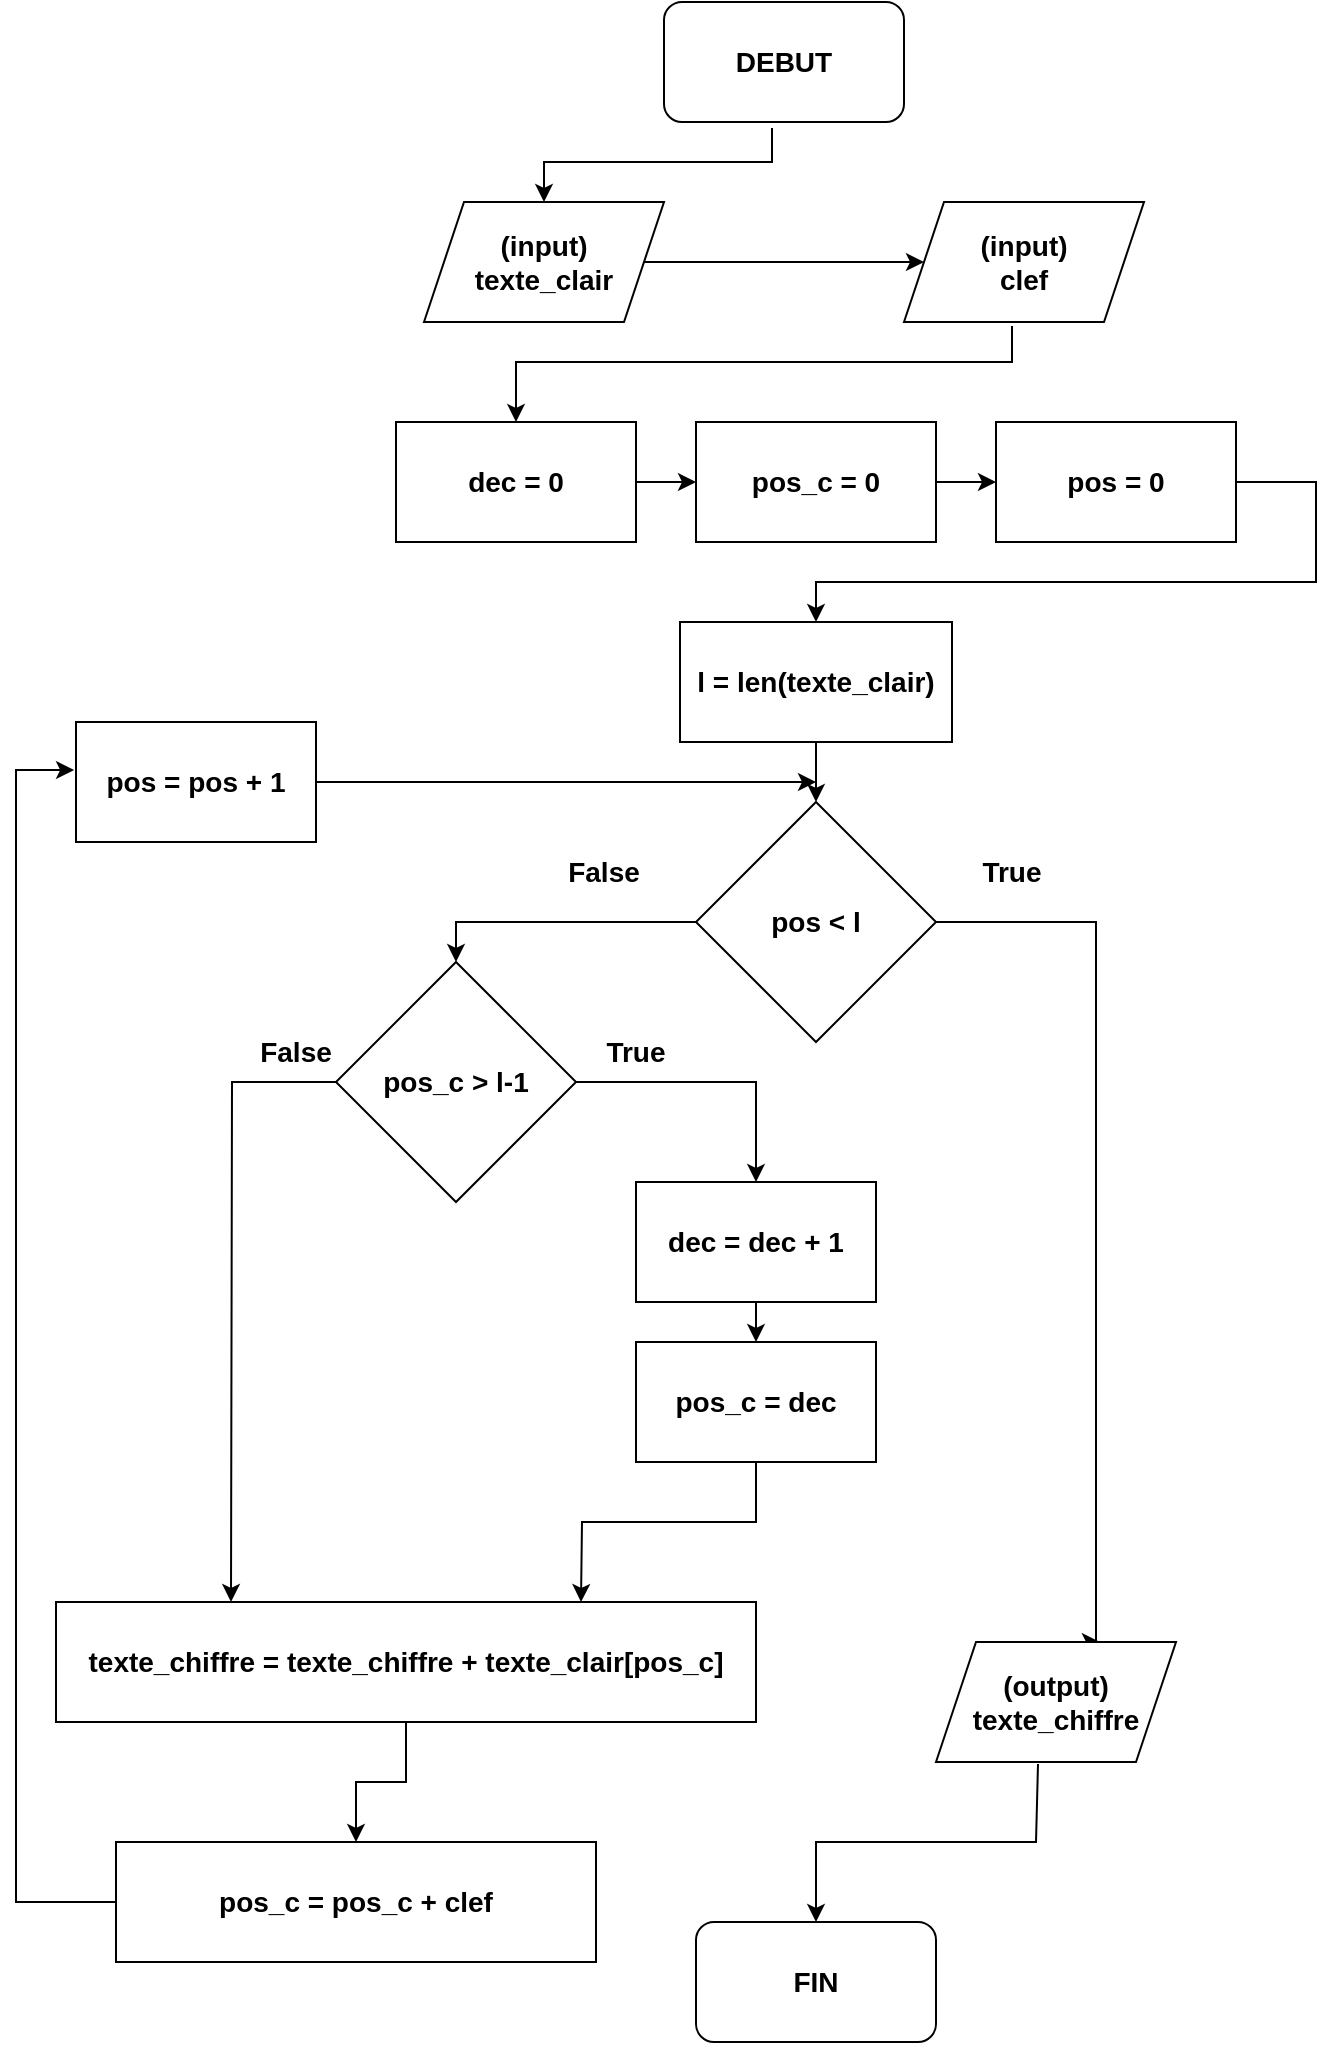 <mxfile version="20.3.0" type="device"><diagram id="C5RBs43oDa-KdzZeNtuy" name="Page-1"><mxGraphModel dx="1102" dy="685" grid="1" gridSize="10" guides="1" tooltips="1" connect="1" arrows="1" fold="1" page="1" pageScale="1" pageWidth="827" pageHeight="1169" math="0" shadow="0"><root><mxCell id="WIyWlLk6GJQsqaUBKTNV-0"/><mxCell id="WIyWlLk6GJQsqaUBKTNV-1" parent="WIyWlLk6GJQsqaUBKTNV-0"/><mxCell id="aDNnPtq66XHRU5xqT7h9-0" value="&lt;b&gt;&lt;font style=&quot;font-size: 14px;&quot;&gt;DEBUT&lt;/font&gt;&lt;/b&gt;" style="rounded=1;whiteSpace=wrap;html=1;" vertex="1" parent="WIyWlLk6GJQsqaUBKTNV-1"><mxGeometry x="354" y="20" width="120" height="60" as="geometry"/></mxCell><mxCell id="aDNnPtq66XHRU5xqT7h9-1" value="&lt;b&gt;(input)&lt;br&gt;texte_clair&lt;/b&gt;" style="shape=parallelogram;perimeter=parallelogramPerimeter;whiteSpace=wrap;html=1;fixedSize=1;fontSize=14;" vertex="1" parent="WIyWlLk6GJQsqaUBKTNV-1"><mxGeometry x="234" y="120" width="120" height="60" as="geometry"/></mxCell><mxCell id="aDNnPtq66XHRU5xqT7h9-2" value="&lt;b&gt;(input)&lt;br&gt;clef&lt;/b&gt;" style="shape=parallelogram;perimeter=parallelogramPerimeter;whiteSpace=wrap;html=1;fixedSize=1;fontSize=14;" vertex="1" parent="WIyWlLk6GJQsqaUBKTNV-1"><mxGeometry x="474" y="120" width="120" height="60" as="geometry"/></mxCell><mxCell id="aDNnPtq66XHRU5xqT7h9-8" value="&lt;b&gt;dec = 0&lt;/b&gt;" style="rounded=0;whiteSpace=wrap;html=1;fontSize=14;" vertex="1" parent="WIyWlLk6GJQsqaUBKTNV-1"><mxGeometry x="220" y="230" width="120" height="60" as="geometry"/></mxCell><mxCell id="aDNnPtq66XHRU5xqT7h9-10" value="&lt;b&gt;pos_c = 0&lt;/b&gt;" style="rounded=0;whiteSpace=wrap;html=1;fontSize=14;" vertex="1" parent="WIyWlLk6GJQsqaUBKTNV-1"><mxGeometry x="370" y="230" width="120" height="60" as="geometry"/></mxCell><mxCell id="aDNnPtq66XHRU5xqT7h9-11" value="" style="endArrow=classic;html=1;rounded=0;fontSize=14;exitX=1;exitY=0.5;exitDx=0;exitDy=0;entryX=0;entryY=0.5;entryDx=0;entryDy=0;" edge="1" parent="WIyWlLk6GJQsqaUBKTNV-1" source="aDNnPtq66XHRU5xqT7h9-8" target="aDNnPtq66XHRU5xqT7h9-10"><mxGeometry width="50" height="50" relative="1" as="geometry"><mxPoint x="390" y="380" as="sourcePoint"/><mxPoint x="440" y="330" as="targetPoint"/></mxGeometry></mxCell><mxCell id="aDNnPtq66XHRU5xqT7h9-33" style="edgeStyle=orthogonalEdgeStyle;rounded=0;orthogonalLoop=1;jettySize=auto;html=1;entryX=0.5;entryY=0;entryDx=0;entryDy=0;fontSize=14;" edge="1" parent="WIyWlLk6GJQsqaUBKTNV-1" source="aDNnPtq66XHRU5xqT7h9-12" target="aDNnPtq66XHRU5xqT7h9-15"><mxGeometry relative="1" as="geometry"/></mxCell><mxCell id="aDNnPtq66XHRU5xqT7h9-12" value="&lt;b&gt;l = len(texte_clair)&lt;/b&gt;" style="rounded=0;whiteSpace=wrap;html=1;fontSize=14;" vertex="1" parent="WIyWlLk6GJQsqaUBKTNV-1"><mxGeometry x="362" y="330" width="136" height="60" as="geometry"/></mxCell><mxCell id="aDNnPtq66XHRU5xqT7h9-45" style="edgeStyle=orthogonalEdgeStyle;rounded=0;orthogonalLoop=1;jettySize=auto;html=1;entryX=0.683;entryY=0;entryDx=0;entryDy=0;entryPerimeter=0;fontSize=14;" edge="1" parent="WIyWlLk6GJQsqaUBKTNV-1" source="aDNnPtq66XHRU5xqT7h9-15" target="aDNnPtq66XHRU5xqT7h9-20"><mxGeometry relative="1" as="geometry"><Array as="points"><mxPoint x="570" y="480"/><mxPoint x="570" y="840"/></Array></mxGeometry></mxCell><mxCell id="aDNnPtq66XHRU5xqT7h9-15" value="&lt;b&gt;pos &amp;lt; l&lt;/b&gt;" style="rhombus;whiteSpace=wrap;html=1;fontSize=14;" vertex="1" parent="WIyWlLk6GJQsqaUBKTNV-1"><mxGeometry x="370" y="420" width="120" height="120" as="geometry"/></mxCell><mxCell id="aDNnPtq66XHRU5xqT7h9-32" style="edgeStyle=orthogonalEdgeStyle;rounded=0;orthogonalLoop=1;jettySize=auto;html=1;fontSize=14;entryX=0.5;entryY=0;entryDx=0;entryDy=0;" edge="1" parent="WIyWlLk6GJQsqaUBKTNV-1" source="aDNnPtq66XHRU5xqT7h9-16" target="aDNnPtq66XHRU5xqT7h9-12"><mxGeometry relative="1" as="geometry"><mxPoint x="720" y="300" as="targetPoint"/><Array as="points"><mxPoint x="680" y="260"/><mxPoint x="680" y="310"/><mxPoint x="430" y="310"/></Array></mxGeometry></mxCell><mxCell id="aDNnPtq66XHRU5xqT7h9-16" value="&lt;b&gt;pos = 0&lt;/b&gt;" style="rounded=0;whiteSpace=wrap;html=1;fontSize=14;" vertex="1" parent="WIyWlLk6GJQsqaUBKTNV-1"><mxGeometry x="520" y="230" width="120" height="60" as="geometry"/></mxCell><mxCell id="aDNnPtq66XHRU5xqT7h9-18" value="&lt;b&gt;True&lt;/b&gt;" style="text;html=1;strokeColor=none;fillColor=none;align=center;verticalAlign=middle;whiteSpace=wrap;rounded=0;fontSize=14;" vertex="1" parent="WIyWlLk6GJQsqaUBKTNV-1"><mxGeometry x="498" y="440" width="60" height="30" as="geometry"/></mxCell><mxCell id="aDNnPtq66XHRU5xqT7h9-19" value="&lt;b&gt;False&lt;/b&gt;" style="text;html=1;strokeColor=none;fillColor=none;align=center;verticalAlign=middle;whiteSpace=wrap;rounded=0;fontSize=14;" vertex="1" parent="WIyWlLk6GJQsqaUBKTNV-1"><mxGeometry x="294" y="440" width="60" height="30" as="geometry"/></mxCell><mxCell id="aDNnPtq66XHRU5xqT7h9-20" value="&lt;b&gt;(output)&lt;br&gt;texte_chiffre&lt;/b&gt;" style="shape=parallelogram;perimeter=parallelogramPerimeter;whiteSpace=wrap;html=1;fixedSize=1;fontSize=14;" vertex="1" parent="WIyWlLk6GJQsqaUBKTNV-1"><mxGeometry x="490" y="840" width="120" height="60" as="geometry"/></mxCell><mxCell id="aDNnPtq66XHRU5xqT7h9-21" value="&lt;b&gt;FIN&lt;/b&gt;" style="rounded=1;whiteSpace=wrap;html=1;fontSize=14;" vertex="1" parent="WIyWlLk6GJQsqaUBKTNV-1"><mxGeometry x="370" y="980" width="120" height="60" as="geometry"/></mxCell><mxCell id="aDNnPtq66XHRU5xqT7h9-22" value="" style="endArrow=classic;html=1;rounded=0;fontSize=14;exitX=1;exitY=0.5;exitDx=0;exitDy=0;entryX=0;entryY=0.5;entryDx=0;entryDy=0;" edge="1" parent="WIyWlLk6GJQsqaUBKTNV-1" source="aDNnPtq66XHRU5xqT7h9-10" target="aDNnPtq66XHRU5xqT7h9-16"><mxGeometry width="50" height="50" relative="1" as="geometry"><mxPoint x="350" y="270" as="sourcePoint"/><mxPoint x="380" y="270" as="targetPoint"/></mxGeometry></mxCell><mxCell id="aDNnPtq66XHRU5xqT7h9-24" value="" style="endArrow=classic;html=1;rounded=0;fontSize=14;exitX=0.45;exitY=1.05;exitDx=0;exitDy=0;exitPerimeter=0;entryX=0.5;entryY=0;entryDx=0;entryDy=0;" edge="1" parent="WIyWlLk6GJQsqaUBKTNV-1" source="aDNnPtq66XHRU5xqT7h9-0" target="aDNnPtq66XHRU5xqT7h9-1"><mxGeometry width="50" height="50" relative="1" as="geometry"><mxPoint x="390" y="360" as="sourcePoint"/><mxPoint x="440" y="310" as="targetPoint"/><Array as="points"><mxPoint x="408" y="100"/><mxPoint x="294" y="100"/></Array></mxGeometry></mxCell><mxCell id="aDNnPtq66XHRU5xqT7h9-25" value="" style="endArrow=classic;html=1;rounded=0;fontSize=14;exitX=1;exitY=0.5;exitDx=0;exitDy=0;entryX=0;entryY=0.5;entryDx=0;entryDy=0;" edge="1" parent="WIyWlLk6GJQsqaUBKTNV-1" source="aDNnPtq66XHRU5xqT7h9-1" target="aDNnPtq66XHRU5xqT7h9-2"><mxGeometry width="50" height="50" relative="1" as="geometry"><mxPoint x="390" y="360" as="sourcePoint"/><mxPoint x="440" y="310" as="targetPoint"/></mxGeometry></mxCell><mxCell id="aDNnPtq66XHRU5xqT7h9-26" value="" style="endArrow=classic;html=1;rounded=0;fontSize=14;exitX=0.45;exitY=1.033;exitDx=0;exitDy=0;exitPerimeter=0;entryX=0.5;entryY=0;entryDx=0;entryDy=0;" edge="1" parent="WIyWlLk6GJQsqaUBKTNV-1" source="aDNnPtq66XHRU5xqT7h9-2" target="aDNnPtq66XHRU5xqT7h9-8"><mxGeometry width="50" height="50" relative="1" as="geometry"><mxPoint x="390" y="360" as="sourcePoint"/><mxPoint x="440" y="310" as="targetPoint"/><Array as="points"><mxPoint x="528" y="200"/><mxPoint x="280" y="200"/></Array></mxGeometry></mxCell><mxCell id="aDNnPtq66XHRU5xqT7h9-34" style="edgeStyle=orthogonalEdgeStyle;rounded=0;orthogonalLoop=1;jettySize=auto;html=1;entryX=0.5;entryY=0;entryDx=0;entryDy=0;fontSize=14;" edge="1" parent="WIyWlLk6GJQsqaUBKTNV-1" source="aDNnPtq66XHRU5xqT7h9-27" target="aDNnPtq66XHRU5xqT7h9-28"><mxGeometry relative="1" as="geometry"/></mxCell><mxCell id="aDNnPtq66XHRU5xqT7h9-27" value="&lt;b&gt;pos_c &amp;gt; l-1&lt;/b&gt;" style="rhombus;whiteSpace=wrap;html=1;fontSize=14;" vertex="1" parent="WIyWlLk6GJQsqaUBKTNV-1"><mxGeometry x="190" y="500" width="120" height="120" as="geometry"/></mxCell><mxCell id="aDNnPtq66XHRU5xqT7h9-35" style="edgeStyle=orthogonalEdgeStyle;rounded=0;orthogonalLoop=1;jettySize=auto;html=1;exitX=0.5;exitY=1;exitDx=0;exitDy=0;entryX=0.5;entryY=0;entryDx=0;entryDy=0;fontSize=14;" edge="1" parent="WIyWlLk6GJQsqaUBKTNV-1" source="aDNnPtq66XHRU5xqT7h9-28" target="aDNnPtq66XHRU5xqT7h9-29"><mxGeometry relative="1" as="geometry"/></mxCell><mxCell id="aDNnPtq66XHRU5xqT7h9-28" value="&lt;b&gt;dec = dec + 1&lt;/b&gt;" style="rounded=0;whiteSpace=wrap;html=1;fontSize=14;" vertex="1" parent="WIyWlLk6GJQsqaUBKTNV-1"><mxGeometry x="340" y="610" width="120" height="60" as="geometry"/></mxCell><mxCell id="aDNnPtq66XHRU5xqT7h9-29" value="&lt;b&gt;pos_c = dec&lt;/b&gt;" style="rounded=0;whiteSpace=wrap;html=1;fontSize=14;" vertex="1" parent="WIyWlLk6GJQsqaUBKTNV-1"><mxGeometry x="340" y="690" width="120" height="60" as="geometry"/></mxCell><mxCell id="aDNnPtq66XHRU5xqT7h9-31" value="" style="endArrow=classic;html=1;rounded=0;fontSize=14;exitX=0;exitY=0.5;exitDx=0;exitDy=0;entryX=0.5;entryY=0;entryDx=0;entryDy=0;" edge="1" parent="WIyWlLk6GJQsqaUBKTNV-1" source="aDNnPtq66XHRU5xqT7h9-15" target="aDNnPtq66XHRU5xqT7h9-27"><mxGeometry width="50" height="50" relative="1" as="geometry"><mxPoint x="450" y="570" as="sourcePoint"/><mxPoint x="500" y="520" as="targetPoint"/><Array as="points"><mxPoint x="250" y="480"/></Array></mxGeometry></mxCell><mxCell id="aDNnPtq66XHRU5xqT7h9-36" value="&lt;b&gt;True&lt;/b&gt;" style="text;html=1;strokeColor=none;fillColor=none;align=center;verticalAlign=middle;whiteSpace=wrap;rounded=0;fontSize=14;" vertex="1" parent="WIyWlLk6GJQsqaUBKTNV-1"><mxGeometry x="310" y="530" width="60" height="30" as="geometry"/></mxCell><mxCell id="aDNnPtq66XHRU5xqT7h9-49" style="edgeStyle=orthogonalEdgeStyle;rounded=0;orthogonalLoop=1;jettySize=auto;html=1;fontSize=14;" edge="1" parent="WIyWlLk6GJQsqaUBKTNV-1" source="aDNnPtq66XHRU5xqT7h9-37" target="aDNnPtq66XHRU5xqT7h9-47"><mxGeometry relative="1" as="geometry"/></mxCell><mxCell id="aDNnPtq66XHRU5xqT7h9-37" value="&lt;b&gt;texte_chiffre = texte_chiffre + texte_clair[pos_c]&lt;/b&gt;" style="rounded=0;whiteSpace=wrap;html=1;fontSize=14;" vertex="1" parent="WIyWlLk6GJQsqaUBKTNV-1"><mxGeometry x="50" y="820" width="350" height="60" as="geometry"/></mxCell><mxCell id="aDNnPtq66XHRU5xqT7h9-38" value="" style="endArrow=classic;html=1;rounded=0;fontSize=14;exitX=0;exitY=0.5;exitDx=0;exitDy=0;entryX=0.25;entryY=0;entryDx=0;entryDy=0;" edge="1" parent="WIyWlLk6GJQsqaUBKTNV-1" source="aDNnPtq66XHRU5xqT7h9-27" target="aDNnPtq66XHRU5xqT7h9-37"><mxGeometry width="50" height="50" relative="1" as="geometry"><mxPoint x="450" y="720" as="sourcePoint"/><mxPoint x="500" y="670" as="targetPoint"/><Array as="points"><mxPoint x="138" y="560"/></Array></mxGeometry></mxCell><mxCell id="aDNnPtq66XHRU5xqT7h9-39" value="" style="endArrow=classic;html=1;rounded=0;fontSize=14;exitX=0.5;exitY=1;exitDx=0;exitDy=0;entryX=0.75;entryY=0;entryDx=0;entryDy=0;" edge="1" parent="WIyWlLk6GJQsqaUBKTNV-1" source="aDNnPtq66XHRU5xqT7h9-29" target="aDNnPtq66XHRU5xqT7h9-37"><mxGeometry width="50" height="50" relative="1" as="geometry"><mxPoint x="450" y="720" as="sourcePoint"/><mxPoint x="500" y="670" as="targetPoint"/><Array as="points"><mxPoint x="400" y="780"/><mxPoint x="313" y="780"/></Array></mxGeometry></mxCell><mxCell id="aDNnPtq66XHRU5xqT7h9-40" value="&lt;b&gt;pos = pos + 1&lt;/b&gt;" style="rounded=0;whiteSpace=wrap;html=1;fontSize=14;" vertex="1" parent="WIyWlLk6GJQsqaUBKTNV-1"><mxGeometry x="60" y="380" width="120" height="60" as="geometry"/></mxCell><mxCell id="aDNnPtq66XHRU5xqT7h9-41" value="" style="endArrow=classic;html=1;rounded=0;fontSize=14;exitX=0;exitY=0.5;exitDx=0;exitDy=0;entryX=-0.008;entryY=0.4;entryDx=0;entryDy=0;entryPerimeter=0;" edge="1" parent="WIyWlLk6GJQsqaUBKTNV-1" source="aDNnPtq66XHRU5xqT7h9-47" target="aDNnPtq66XHRU5xqT7h9-40"><mxGeometry width="50" height="50" relative="1" as="geometry"><mxPoint x="450" y="610" as="sourcePoint"/><mxPoint x="500" y="560" as="targetPoint"/><Array as="points"><mxPoint x="30" y="970"/><mxPoint x="30" y="404"/></Array></mxGeometry></mxCell><mxCell id="aDNnPtq66XHRU5xqT7h9-42" value="" style="endArrow=classic;html=1;rounded=0;fontSize=14;exitX=1;exitY=0.5;exitDx=0;exitDy=0;" edge="1" parent="WIyWlLk6GJQsqaUBKTNV-1" source="aDNnPtq66XHRU5xqT7h9-40"><mxGeometry width="50" height="50" relative="1" as="geometry"><mxPoint x="450" y="610" as="sourcePoint"/><mxPoint x="430" y="410" as="targetPoint"/></mxGeometry></mxCell><mxCell id="aDNnPtq66XHRU5xqT7h9-43" value="&lt;b&gt;False&lt;/b&gt;" style="text;html=1;strokeColor=none;fillColor=none;align=center;verticalAlign=middle;whiteSpace=wrap;rounded=0;fontSize=14;" vertex="1" parent="WIyWlLk6GJQsqaUBKTNV-1"><mxGeometry x="140" y="530" width="60" height="30" as="geometry"/></mxCell><mxCell id="aDNnPtq66XHRU5xqT7h9-46" value="" style="endArrow=classic;html=1;rounded=0;fontSize=14;exitX=0.425;exitY=1.017;exitDx=0;exitDy=0;exitPerimeter=0;entryX=0.5;entryY=0;entryDx=0;entryDy=0;" edge="1" parent="WIyWlLk6GJQsqaUBKTNV-1" source="aDNnPtq66XHRU5xqT7h9-20" target="aDNnPtq66XHRU5xqT7h9-21"><mxGeometry width="50" height="50" relative="1" as="geometry"><mxPoint x="450" y="750" as="sourcePoint"/><mxPoint x="500" y="700" as="targetPoint"/><Array as="points"><mxPoint x="540" y="940"/><mxPoint x="430" y="940"/></Array></mxGeometry></mxCell><mxCell id="aDNnPtq66XHRU5xqT7h9-47" value="&lt;b&gt;pos_c = pos_c + clef&lt;/b&gt;" style="rounded=0;whiteSpace=wrap;html=1;fontSize=14;" vertex="1" parent="WIyWlLk6GJQsqaUBKTNV-1"><mxGeometry x="80" y="940" width="240" height="60" as="geometry"/></mxCell></root></mxGraphModel></diagram></mxfile>
